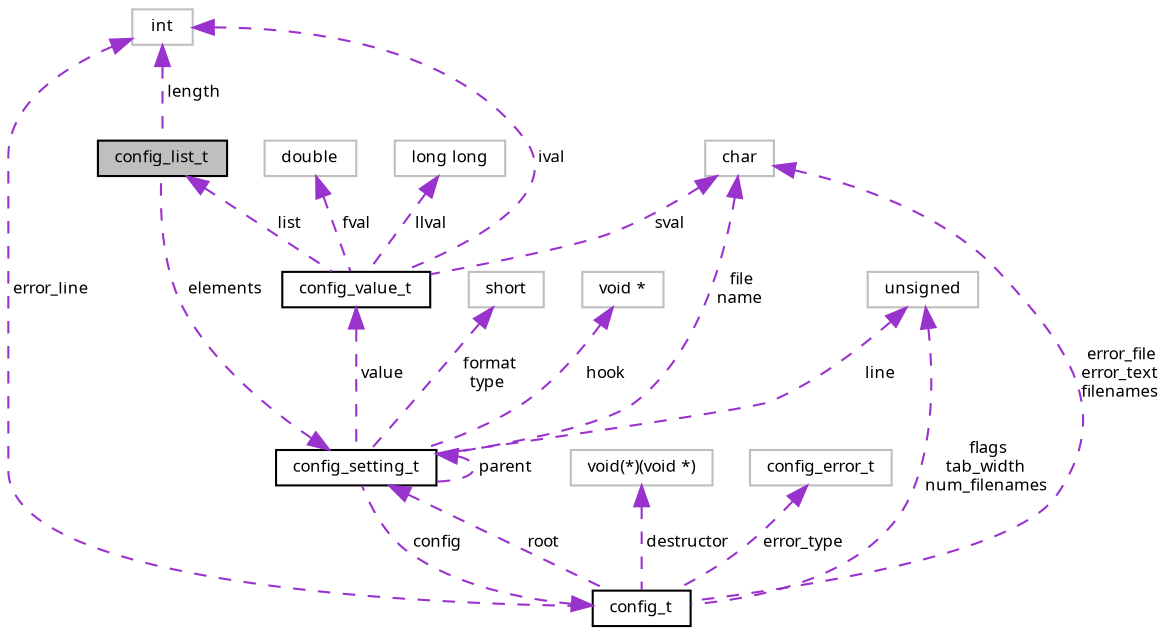 digraph "config_list_t"
{
  bgcolor="transparent";
  edge [fontname="FreeSans.ttf",fontsize="8",labelfontname="FreeSans.ttf",labelfontsize="8"];
  node [fontname="FreeSans.ttf",fontsize="8",shape=record];
  Node1 [label="config_list_t",height=0.2,width=0.4,color="black", fillcolor="grey75", style="filled" fontcolor="black"];
  Node2 -> Node1 [dir="back",color="darkorchid3",fontsize="8",style="dashed",label=" length" ,fontname="FreeSans.ttf"];
  Node2 [label="int",height=0.2,width=0.4,color="grey75"];
  Node3 -> Node1 [dir="back",color="darkorchid3",fontsize="8",style="dashed",label=" elements" ,fontname="FreeSans.ttf"];
  Node3 [label="config_setting_t",height=0.2,width=0.4,color="black",URL="$structconfig__setting__t.html"];
  Node4 -> Node3 [dir="back",color="darkorchid3",fontsize="8",style="dashed",label=" config" ,fontname="FreeSans.ttf"];
  Node4 [label="config_t",height=0.2,width=0.4,color="black",URL="$structconfig__t.html"];
  Node5 -> Node4 [dir="back",color="darkorchid3",fontsize="8",style="dashed",label=" destructor" ,fontname="FreeSans.ttf"];
  Node5 [label="void(*)(void *)",height=0.2,width=0.4,color="grey75"];
  Node6 -> Node4 [dir="back",color="darkorchid3",fontsize="8",style="dashed",label=" error_type" ,fontname="FreeSans.ttf"];
  Node6 [label="config_error_t",height=0.2,width=0.4,color="grey75"];
  Node7 -> Node4 [dir="back",color="darkorchid3",fontsize="8",style="dashed",label=" error_file\nerror_text\nfilenames" ,fontname="FreeSans.ttf"];
  Node7 [label="char",height=0.2,width=0.4,color="grey75"];
  Node2 -> Node4 [dir="back",color="darkorchid3",fontsize="8",style="dashed",label=" error_line" ,fontname="FreeSans.ttf"];
  Node3 -> Node4 [dir="back",color="darkorchid3",fontsize="8",style="dashed",label=" root" ,fontname="FreeSans.ttf"];
  Node8 -> Node4 [dir="back",color="darkorchid3",fontsize="8",style="dashed",label=" flags\ntab_width\nnum_filenames" ,fontname="FreeSans.ttf"];
  Node8 [label="unsigned",height=0.2,width=0.4,color="grey75"];
  Node9 -> Node3 [dir="back",color="darkorchid3",fontsize="8",style="dashed",label=" format\ntype" ,fontname="FreeSans.ttf"];
  Node9 [label="short",height=0.2,width=0.4,color="grey75"];
  Node7 -> Node3 [dir="back",color="darkorchid3",fontsize="8",style="dashed",label=" file\nname" ,fontname="FreeSans.ttf"];
  Node3 -> Node3 [dir="back",color="darkorchid3",fontsize="8",style="dashed",label=" parent" ,fontname="FreeSans.ttf"];
  Node10 -> Node3 [dir="back",color="darkorchid3",fontsize="8",style="dashed",label=" value" ,fontname="FreeSans.ttf"];
  Node10 [label="config_value_t",height=0.2,width=0.4,color="black",URL="$unionconfig__value__t.html"];
  Node11 -> Node10 [dir="back",color="darkorchid3",fontsize="8",style="dashed",label=" fval" ,fontname="FreeSans.ttf"];
  Node11 [label="double",height=0.2,width=0.4,color="grey75"];
  Node7 -> Node10 [dir="back",color="darkorchid3",fontsize="8",style="dashed",label=" sval" ,fontname="FreeSans.ttf"];
  Node12 -> Node10 [dir="back",color="darkorchid3",fontsize="8",style="dashed",label=" llval" ,fontname="FreeSans.ttf"];
  Node12 [label="long long",height=0.2,width=0.4,color="grey75"];
  Node2 -> Node10 [dir="back",color="darkorchid3",fontsize="8",style="dashed",label=" ival" ,fontname="FreeSans.ttf"];
  Node1 -> Node10 [dir="back",color="darkorchid3",fontsize="8",style="dashed",label=" list" ,fontname="FreeSans.ttf"];
  Node8 -> Node3 [dir="back",color="darkorchid3",fontsize="8",style="dashed",label=" line" ,fontname="FreeSans.ttf"];
  Node13 -> Node3 [dir="back",color="darkorchid3",fontsize="8",style="dashed",label=" hook" ,fontname="FreeSans.ttf"];
  Node13 [label="void *",height=0.2,width=0.4,color="grey75"];
}
